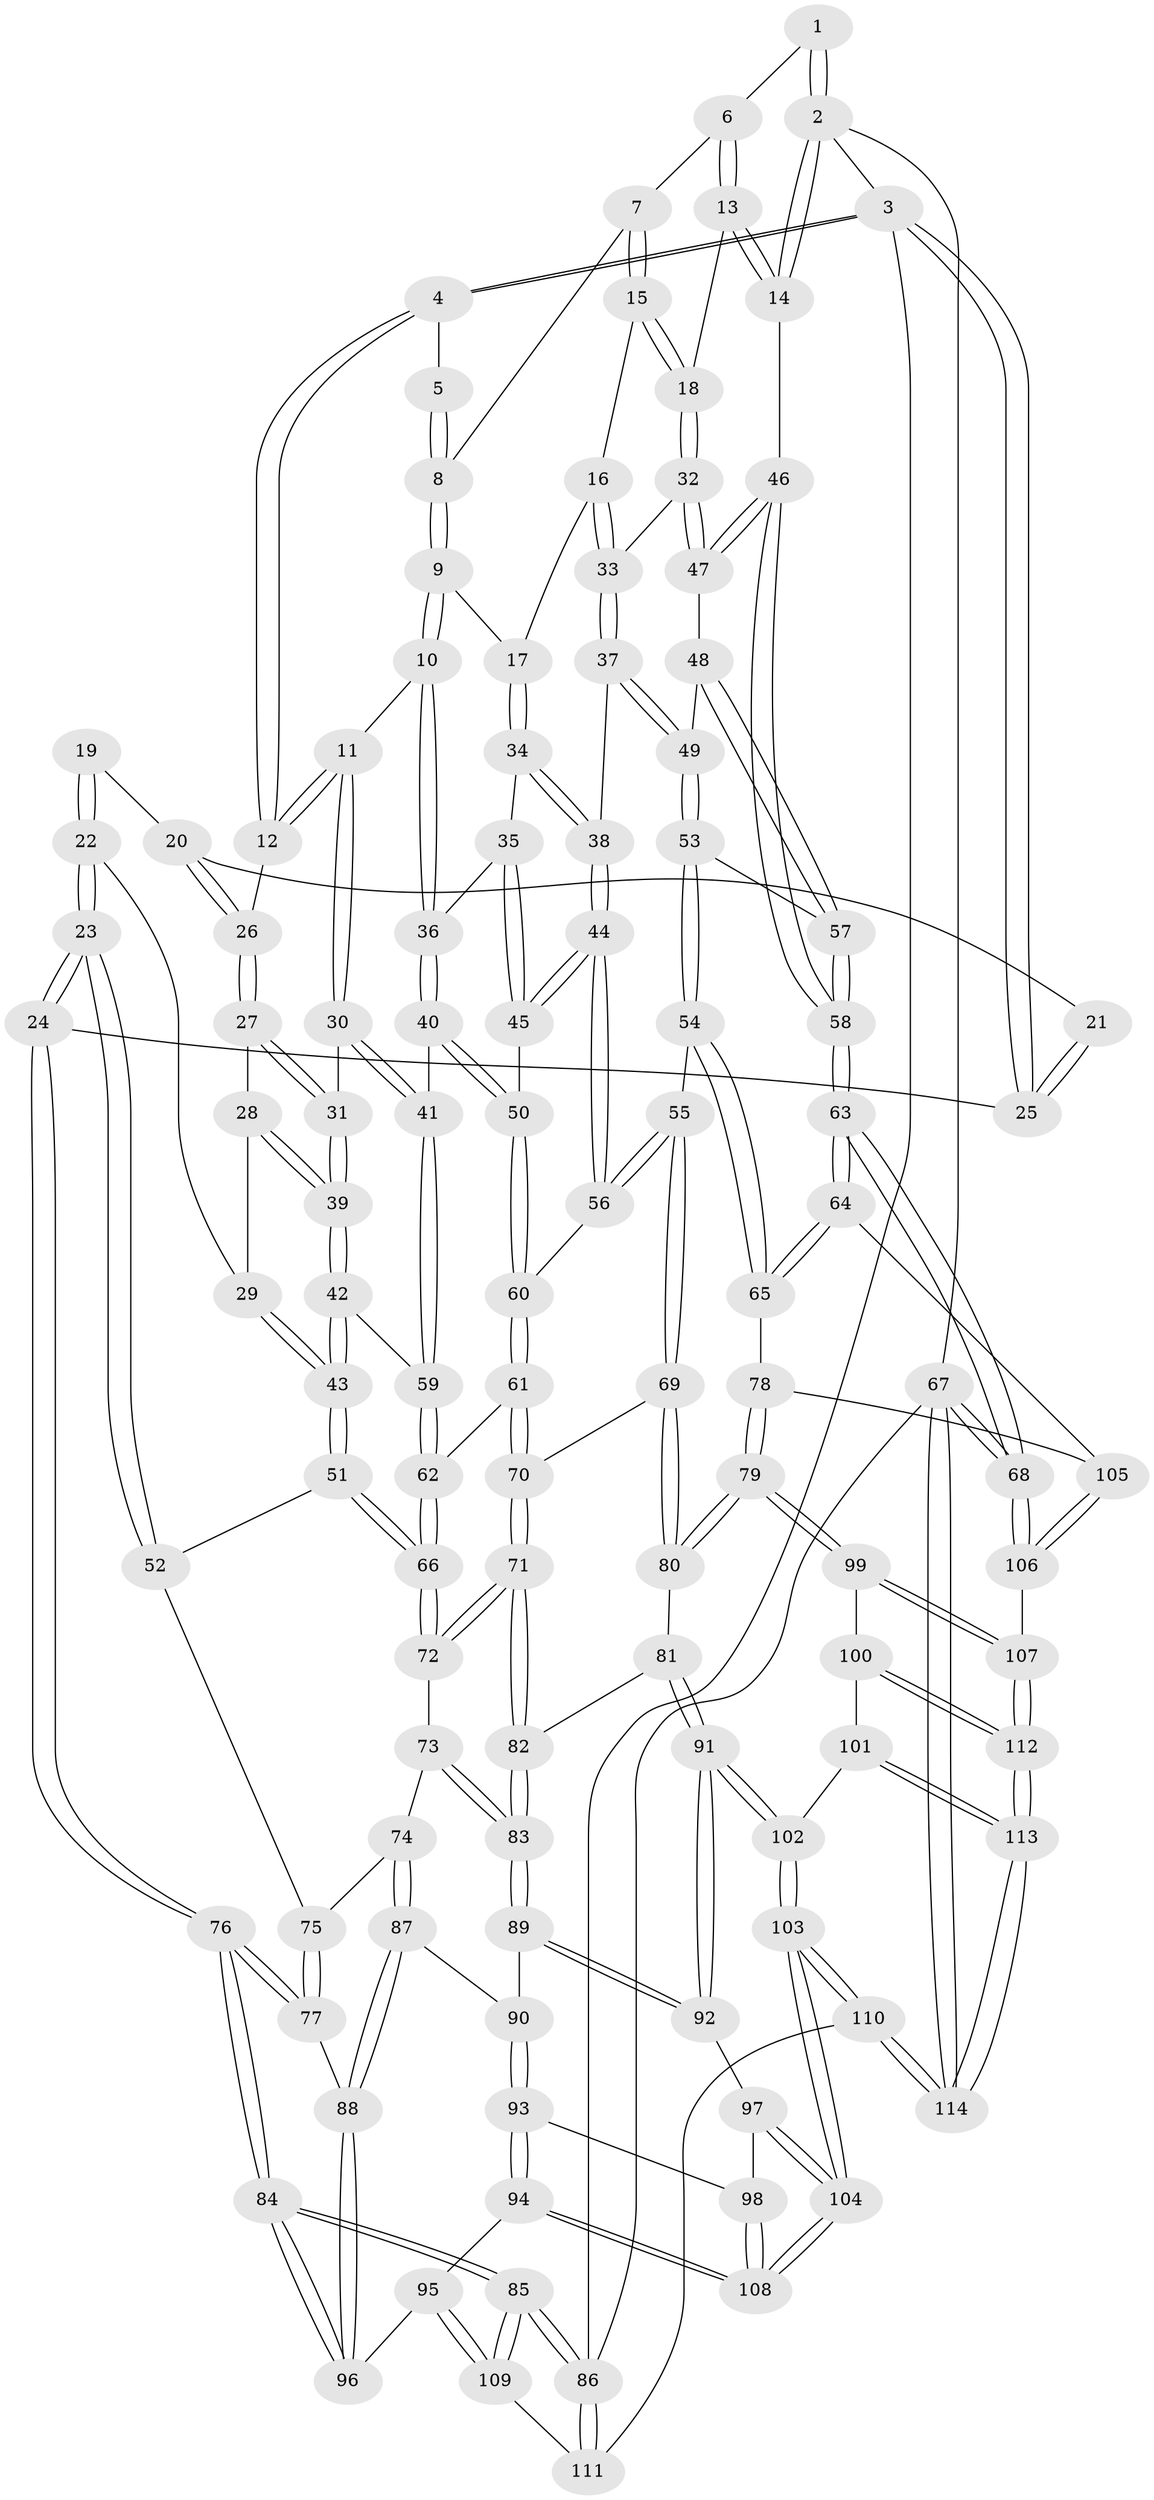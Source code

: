 // coarse degree distribution, {4: 0.15942028985507245, 3: 0.6231884057971014, 2: 0.13043478260869565, 5: 0.07246376811594203, 6: 0.014492753623188406}
// Generated by graph-tools (version 1.1) at 2025/54/03/04/25 22:54:18]
// undirected, 114 vertices, 282 edges
graph export_dot {
  node [color=gray90,style=filled];
  1 [pos="+0.7032148537823577+0"];
  2 [pos="+1+0"];
  3 [pos="+0+0"];
  4 [pos="+0.1871921667917719+0"];
  5 [pos="+0.5342451123641735+0"];
  6 [pos="+0.814249957703239+0.09451999179326444"];
  7 [pos="+0.7492702483158606+0.13277003388852998"];
  8 [pos="+0.5439414991556129+0"];
  9 [pos="+0.5013465341789013+0.18117296376985567"];
  10 [pos="+0.4460002970736542+0.21935228273034924"];
  11 [pos="+0.432049834385898+0.22065070305477374"];
  12 [pos="+0.22629443176884892+0.1306824490432907"];
  13 [pos="+0.990342841950698+0.08799830898269212"];
  14 [pos="+1+0"];
  15 [pos="+0.7270053519056799+0.20360111651676358"];
  16 [pos="+0.6697025456075374+0.23012586585698633"];
  17 [pos="+0.6227345543722872+0.23791618858905192"];
  18 [pos="+0.8504909323394362+0.2977882449736329"];
  19 [pos="+0.07802850832191913+0.22247375726092602"];
  20 [pos="+0.201604597696291+0.14409672839208418"];
  21 [pos="+0+0.14077151300631002"];
  22 [pos="+0.056231189858618635+0.3366941732217633"];
  23 [pos="+0+0.45161729721619664"];
  24 [pos="+0+0.4657174261197097"];
  25 [pos="+0+0.017037246337142903"];
  26 [pos="+0.22237618326303302+0.1361967063445078"];
  27 [pos="+0.21855052321013088+0.16870961206759408"];
  28 [pos="+0.16777650384177242+0.29592393282328494"];
  29 [pos="+0.10587003115924068+0.3300395221988725"];
  30 [pos="+0.3251563194266649+0.35285949127005256"];
  31 [pos="+0.29241837741838117+0.3720954557850429"];
  32 [pos="+0.8508695578628325+0.2994978510102944"];
  33 [pos="+0.7259117584861126+0.3644486866629414"];
  34 [pos="+0.6193058464632597+0.29996361943880956"];
  35 [pos="+0.576072098833134+0.3649676341215372"];
  36 [pos="+0.4769501026531786+0.34167919401366637"];
  37 [pos="+0.7179125425245395+0.3798834656354137"];
  38 [pos="+0.6709267318732747+0.3929828641548106"];
  39 [pos="+0.27384074799152236+0.3954050599924222"];
  40 [pos="+0.4690095534664384+0.4012694042000917"];
  41 [pos="+0.43442117163191446+0.4176164664095443"];
  42 [pos="+0.2580971568011551+0.44860313791881967"];
  43 [pos="+0.2497251877490431+0.4628740848199852"];
  44 [pos="+0.6152371521736788+0.48006417079789615"];
  45 [pos="+0.5878233195940438+0.4536405821382923"];
  46 [pos="+1+0.22414228721650795"];
  47 [pos="+0.8747642833509328+0.33776896176689053"];
  48 [pos="+0.8758411897948244+0.34688110186451876"];
  49 [pos="+0.7930897690390009+0.47304393790563104"];
  50 [pos="+0.4964277217774254+0.42760186784949883"];
  51 [pos="+0.23850504870707145+0.4970446670200687"];
  52 [pos="+0.21637934106218554+0.5099511555310414"];
  53 [pos="+0.792952659930886+0.47408044904708957"];
  54 [pos="+0.7730395644821072+0.5456552568975709"];
  55 [pos="+0.6466424596186474+0.542890409473362"];
  56 [pos="+0.6164167762443947+0.48457730008252553"];
  57 [pos="+0.9886811372297466+0.46413533061720574"];
  58 [pos="+1+0.6042212966838519"];
  59 [pos="+0.41491745000216285+0.44584419745347864"];
  60 [pos="+0.47153893305083017+0.5196151673157832"];
  61 [pos="+0.4486922089249727+0.5443186556475118"];
  62 [pos="+0.4211351666095355+0.5523408791924846"];
  63 [pos="+1+0.6479255356089203"];
  64 [pos="+1+0.6540856908156375"];
  65 [pos="+0.7787071079131554+0.5515460103515911"];
  66 [pos="+0.3808173997390855+0.5893430444164958"];
  67 [pos="+1+1"];
  68 [pos="+1+1"];
  69 [pos="+0.6196829246480421+0.5834201785534786"];
  70 [pos="+0.5814318650674541+0.5959544766031174"];
  71 [pos="+0.5026628051427281+0.6705718436644241"];
  72 [pos="+0.38245794631082597+0.6010342490135111"];
  73 [pos="+0.36364401353524134+0.6488727733156102"];
  74 [pos="+0.3167824979347777+0.7024472524519298"];
  75 [pos="+0.2020290077316134+0.5651835551780827"];
  76 [pos="+0+0.667293462638786"];
  77 [pos="+0.1497939830566163+0.6925479152195055"];
  78 [pos="+0.7456864885986523+0.7782314996237516"];
  79 [pos="+0.7174302397591109+0.797932931221636"];
  80 [pos="+0.6567107020792508+0.7573066357197005"];
  81 [pos="+0.5405873359116569+0.7646507453816866"];
  82 [pos="+0.510928959836002+0.7526557470195814"];
  83 [pos="+0.4615952226166063+0.7750631201083441"];
  84 [pos="+0+1"];
  85 [pos="+0+1"];
  86 [pos="+0+1"];
  87 [pos="+0.28783991022360184+0.7495526219049213"];
  88 [pos="+0.20909323257995557+0.7633524544648613"];
  89 [pos="+0.45951327644447154+0.7772209838933796"];
  90 [pos="+0.33093905501270593+0.7853328797570792"];
  91 [pos="+0.5450632869407013+0.9077214829695203"];
  92 [pos="+0.45069593156527626+0.8422895376734177"];
  93 [pos="+0.3500279111569846+0.8660946556688713"];
  94 [pos="+0.23151097450408517+0.8867166086558996"];
  95 [pos="+0.2200723118635413+0.8791746473174007"];
  96 [pos="+0.19475762410487346+0.8076969799711345"];
  97 [pos="+0.44655797448578016+0.8470683922933341"];
  98 [pos="+0.35056883246025783+0.8668798767948993"];
  99 [pos="+0.7161807224993526+0.8172288755144345"];
  100 [pos="+0.710946410257596+0.8325373689619543"];
  101 [pos="+0.6451578400087109+0.9025547323523853"];
  102 [pos="+0.5574170773812656+0.9337701091967658"];
  103 [pos="+0.41111591749958926+1"];
  104 [pos="+0.40028371036436783+1"];
  105 [pos="+0.8727076496765628+0.7591793649879665"];
  106 [pos="+0.8860687583061755+0.9247143065654067"];
  107 [pos="+0.88289869247703+0.924254324172773"];
  108 [pos="+0.3771887053167826+1"];
  109 [pos="+0.17726393536799165+0.9445014791129148"];
  110 [pos="+0.4069594724912145+1"];
  111 [pos="+0.40474476245849544+1"];
  112 [pos="+0.7707198607148712+0.9667862929443742"];
  113 [pos="+0.7460066413188106+1"];
  114 [pos="+0.7548061724495724+1"];
  1 -- 2;
  1 -- 2;
  1 -- 6;
  2 -- 3;
  2 -- 14;
  2 -- 14;
  2 -- 67;
  3 -- 4;
  3 -- 4;
  3 -- 25;
  3 -- 25;
  3 -- 86;
  4 -- 5;
  4 -- 12;
  4 -- 12;
  5 -- 8;
  5 -- 8;
  6 -- 7;
  6 -- 13;
  6 -- 13;
  7 -- 8;
  7 -- 15;
  7 -- 15;
  8 -- 9;
  8 -- 9;
  9 -- 10;
  9 -- 10;
  9 -- 17;
  10 -- 11;
  10 -- 36;
  10 -- 36;
  11 -- 12;
  11 -- 12;
  11 -- 30;
  11 -- 30;
  12 -- 26;
  13 -- 14;
  13 -- 14;
  13 -- 18;
  14 -- 46;
  15 -- 16;
  15 -- 18;
  15 -- 18;
  16 -- 17;
  16 -- 33;
  16 -- 33;
  17 -- 34;
  17 -- 34;
  18 -- 32;
  18 -- 32;
  19 -- 20;
  19 -- 22;
  19 -- 22;
  20 -- 21;
  20 -- 26;
  20 -- 26;
  21 -- 25;
  21 -- 25;
  22 -- 23;
  22 -- 23;
  22 -- 29;
  23 -- 24;
  23 -- 24;
  23 -- 52;
  23 -- 52;
  24 -- 25;
  24 -- 76;
  24 -- 76;
  26 -- 27;
  26 -- 27;
  27 -- 28;
  27 -- 31;
  27 -- 31;
  28 -- 29;
  28 -- 39;
  28 -- 39;
  29 -- 43;
  29 -- 43;
  30 -- 31;
  30 -- 41;
  30 -- 41;
  31 -- 39;
  31 -- 39;
  32 -- 33;
  32 -- 47;
  32 -- 47;
  33 -- 37;
  33 -- 37;
  34 -- 35;
  34 -- 38;
  34 -- 38;
  35 -- 36;
  35 -- 45;
  35 -- 45;
  36 -- 40;
  36 -- 40;
  37 -- 38;
  37 -- 49;
  37 -- 49;
  38 -- 44;
  38 -- 44;
  39 -- 42;
  39 -- 42;
  40 -- 41;
  40 -- 50;
  40 -- 50;
  41 -- 59;
  41 -- 59;
  42 -- 43;
  42 -- 43;
  42 -- 59;
  43 -- 51;
  43 -- 51;
  44 -- 45;
  44 -- 45;
  44 -- 56;
  44 -- 56;
  45 -- 50;
  46 -- 47;
  46 -- 47;
  46 -- 58;
  46 -- 58;
  47 -- 48;
  48 -- 49;
  48 -- 57;
  48 -- 57;
  49 -- 53;
  49 -- 53;
  50 -- 60;
  50 -- 60;
  51 -- 52;
  51 -- 66;
  51 -- 66;
  52 -- 75;
  53 -- 54;
  53 -- 54;
  53 -- 57;
  54 -- 55;
  54 -- 65;
  54 -- 65;
  55 -- 56;
  55 -- 56;
  55 -- 69;
  55 -- 69;
  56 -- 60;
  57 -- 58;
  57 -- 58;
  58 -- 63;
  58 -- 63;
  59 -- 62;
  59 -- 62;
  60 -- 61;
  60 -- 61;
  61 -- 62;
  61 -- 70;
  61 -- 70;
  62 -- 66;
  62 -- 66;
  63 -- 64;
  63 -- 64;
  63 -- 68;
  63 -- 68;
  64 -- 65;
  64 -- 65;
  64 -- 105;
  65 -- 78;
  66 -- 72;
  66 -- 72;
  67 -- 68;
  67 -- 68;
  67 -- 114;
  67 -- 114;
  67 -- 86;
  68 -- 106;
  68 -- 106;
  69 -- 70;
  69 -- 80;
  69 -- 80;
  70 -- 71;
  70 -- 71;
  71 -- 72;
  71 -- 72;
  71 -- 82;
  71 -- 82;
  72 -- 73;
  73 -- 74;
  73 -- 83;
  73 -- 83;
  74 -- 75;
  74 -- 87;
  74 -- 87;
  75 -- 77;
  75 -- 77;
  76 -- 77;
  76 -- 77;
  76 -- 84;
  76 -- 84;
  77 -- 88;
  78 -- 79;
  78 -- 79;
  78 -- 105;
  79 -- 80;
  79 -- 80;
  79 -- 99;
  79 -- 99;
  80 -- 81;
  81 -- 82;
  81 -- 91;
  81 -- 91;
  82 -- 83;
  82 -- 83;
  83 -- 89;
  83 -- 89;
  84 -- 85;
  84 -- 85;
  84 -- 96;
  84 -- 96;
  85 -- 86;
  85 -- 86;
  85 -- 109;
  85 -- 109;
  86 -- 111;
  86 -- 111;
  87 -- 88;
  87 -- 88;
  87 -- 90;
  88 -- 96;
  88 -- 96;
  89 -- 90;
  89 -- 92;
  89 -- 92;
  90 -- 93;
  90 -- 93;
  91 -- 92;
  91 -- 92;
  91 -- 102;
  91 -- 102;
  92 -- 97;
  93 -- 94;
  93 -- 94;
  93 -- 98;
  94 -- 95;
  94 -- 108;
  94 -- 108;
  95 -- 96;
  95 -- 109;
  95 -- 109;
  97 -- 98;
  97 -- 104;
  97 -- 104;
  98 -- 108;
  98 -- 108;
  99 -- 100;
  99 -- 107;
  99 -- 107;
  100 -- 101;
  100 -- 112;
  100 -- 112;
  101 -- 102;
  101 -- 113;
  101 -- 113;
  102 -- 103;
  102 -- 103;
  103 -- 104;
  103 -- 104;
  103 -- 110;
  103 -- 110;
  104 -- 108;
  104 -- 108;
  105 -- 106;
  105 -- 106;
  106 -- 107;
  107 -- 112;
  107 -- 112;
  109 -- 111;
  110 -- 111;
  110 -- 114;
  110 -- 114;
  112 -- 113;
  112 -- 113;
  113 -- 114;
  113 -- 114;
}
